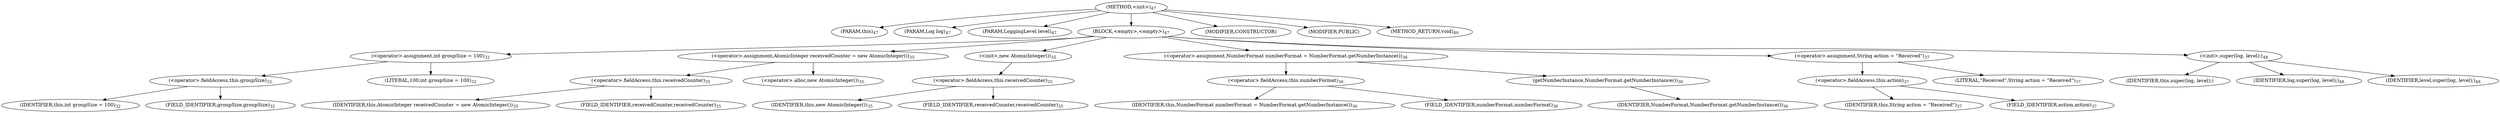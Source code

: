 digraph "&lt;init&gt;" {  
"121" [label = <(METHOD,&lt;init&gt;)<SUB>47</SUB>> ]
"6" [label = <(PARAM,this)<SUB>47</SUB>> ]
"122" [label = <(PARAM,Log log)<SUB>47</SUB>> ]
"123" [label = <(PARAM,LoggingLevel level)<SUB>47</SUB>> ]
"124" [label = <(BLOCK,&lt;empty&gt;,&lt;empty&gt;)<SUB>47</SUB>> ]
"125" [label = <(&lt;operator&gt;.assignment,int groupSize = 100)<SUB>32</SUB>> ]
"126" [label = <(&lt;operator&gt;.fieldAccess,this.groupSize)<SUB>32</SUB>> ]
"127" [label = <(IDENTIFIER,this,int groupSize = 100)<SUB>32</SUB>> ]
"128" [label = <(FIELD_IDENTIFIER,groupSize,groupSize)<SUB>32</SUB>> ]
"129" [label = <(LITERAL,100,int groupSize = 100)<SUB>32</SUB>> ]
"130" [label = <(&lt;operator&gt;.assignment,AtomicInteger receivedCounter = new AtomicInteger())<SUB>35</SUB>> ]
"131" [label = <(&lt;operator&gt;.fieldAccess,this.receivedCounter)<SUB>35</SUB>> ]
"132" [label = <(IDENTIFIER,this,AtomicInteger receivedCounter = new AtomicInteger())<SUB>35</SUB>> ]
"133" [label = <(FIELD_IDENTIFIER,receivedCounter,receivedCounter)<SUB>35</SUB>> ]
"134" [label = <(&lt;operator&gt;.alloc,new AtomicInteger())<SUB>35</SUB>> ]
"135" [label = <(&lt;init&gt;,new AtomicInteger())<SUB>35</SUB>> ]
"136" [label = <(&lt;operator&gt;.fieldAccess,this.receivedCounter)<SUB>35</SUB>> ]
"137" [label = <(IDENTIFIER,this,new AtomicInteger())<SUB>35</SUB>> ]
"138" [label = <(FIELD_IDENTIFIER,receivedCounter,receivedCounter)<SUB>35</SUB>> ]
"139" [label = <(&lt;operator&gt;.assignment,NumberFormat numberFormat = NumberFormat.getNumberInstance())<SUB>36</SUB>> ]
"140" [label = <(&lt;operator&gt;.fieldAccess,this.numberFormat)<SUB>36</SUB>> ]
"141" [label = <(IDENTIFIER,this,NumberFormat numberFormat = NumberFormat.getNumberInstance())<SUB>36</SUB>> ]
"142" [label = <(FIELD_IDENTIFIER,numberFormat,numberFormat)<SUB>36</SUB>> ]
"143" [label = <(getNumberInstance,NumberFormat.getNumberInstance())<SUB>36</SUB>> ]
"144" [label = <(IDENTIFIER,NumberFormat,NumberFormat.getNumberInstance())<SUB>36</SUB>> ]
"145" [label = <(&lt;operator&gt;.assignment,String action = &quot;Received&quot;)<SUB>37</SUB>> ]
"146" [label = <(&lt;operator&gt;.fieldAccess,this.action)<SUB>37</SUB>> ]
"147" [label = <(IDENTIFIER,this,String action = &quot;Received&quot;)<SUB>37</SUB>> ]
"148" [label = <(FIELD_IDENTIFIER,action,action)<SUB>37</SUB>> ]
"149" [label = <(LITERAL,&quot;Received&quot;,String action = &quot;Received&quot;)<SUB>37</SUB>> ]
"150" [label = <(&lt;init&gt;,super(log, level);)<SUB>48</SUB>> ]
"5" [label = <(IDENTIFIER,this,super(log, level);)> ]
"151" [label = <(IDENTIFIER,log,super(log, level);)<SUB>48</SUB>> ]
"152" [label = <(IDENTIFIER,level,super(log, level);)<SUB>48</SUB>> ]
"153" [label = <(MODIFIER,CONSTRUCTOR)> ]
"154" [label = <(MODIFIER,PUBLIC)> ]
"155" [label = <(METHOD_RETURN,void)<SUB>49</SUB>> ]
  "121" -> "6" 
  "121" -> "122" 
  "121" -> "123" 
  "121" -> "124" 
  "121" -> "153" 
  "121" -> "154" 
  "121" -> "155" 
  "124" -> "125" 
  "124" -> "130" 
  "124" -> "135" 
  "124" -> "139" 
  "124" -> "145" 
  "124" -> "150" 
  "125" -> "126" 
  "125" -> "129" 
  "126" -> "127" 
  "126" -> "128" 
  "130" -> "131" 
  "130" -> "134" 
  "131" -> "132" 
  "131" -> "133" 
  "135" -> "136" 
  "136" -> "137" 
  "136" -> "138" 
  "139" -> "140" 
  "139" -> "143" 
  "140" -> "141" 
  "140" -> "142" 
  "143" -> "144" 
  "145" -> "146" 
  "145" -> "149" 
  "146" -> "147" 
  "146" -> "148" 
  "150" -> "5" 
  "150" -> "151" 
  "150" -> "152" 
}
